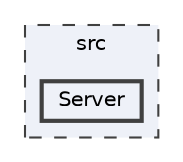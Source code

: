 digraph "src/Server"
{
 // LATEX_PDF_SIZE
  bgcolor="transparent";
  edge [fontname=Helvetica,fontsize=10,labelfontname=Helvetica,labelfontsize=10];
  node [fontname=Helvetica,fontsize=10,shape=box,height=0.2,width=0.4];
  compound=true
  subgraph clusterdir_68267d1309a1af8e8297ef4c3efbcdba {
    graph [ bgcolor="#eef1f8", pencolor="grey25", label="src", fontname=Helvetica,fontsize=10 style="filled,dashed", URL="dir_68267d1309a1af8e8297ef4c3efbcdba.html",tooltip=""]
  dir_f6675a7e1cd1d6d7f6e5e9669ead62e8 [label="Server", fillcolor="#eef1f8", color="grey25", style="filled,bold", URL="dir_f6675a7e1cd1d6d7f6e5e9669ead62e8.html",tooltip=""];
  }
}
